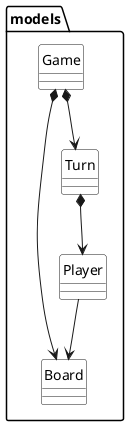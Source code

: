 @startuml modelsPackage
skinparam ClassBackgroundColor white
skinparam classAttributeIconSize 0
hide circle
skinparam PackageBackgroundColor white

class  models.Board
class  models.Game
class  models.Player
class  models.Turn

models.Game *-down-> models.Turn
models.Game *-down-> models.Board
models.Turn *-down-> models.Player
models.Player --> models.Board

@enduml